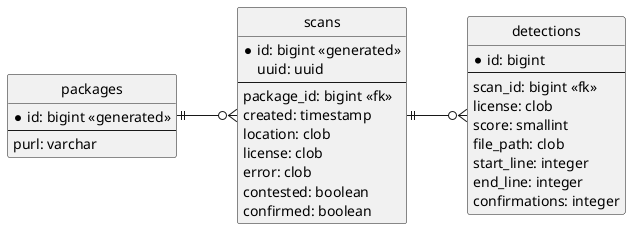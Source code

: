 @startuml

left to right direction

' Config ERD diagram
hide circle
skinparam linetype ortho

entity packages {
    *id: bigint <<generated>>
    ---
    purl: varchar
}

entity scans {
    *id: bigint <<generated>>
    uuid: uuid
    ---
    package_id: bigint <<fk>>
    created: timestamp
    location: clob
    license: clob
    error: clob
    contested: boolean
    confirmed: boolean
}
packages ||--o{ scans

entity detections {
    *id: bigint
    ---
    scan_id: bigint <<fk>>
    license: clob
    score: smallint
    file_path: clob
    start_line: integer
    end_line: integer
    confirmations: integer
}
scans ||--o{ detections

@enduml
